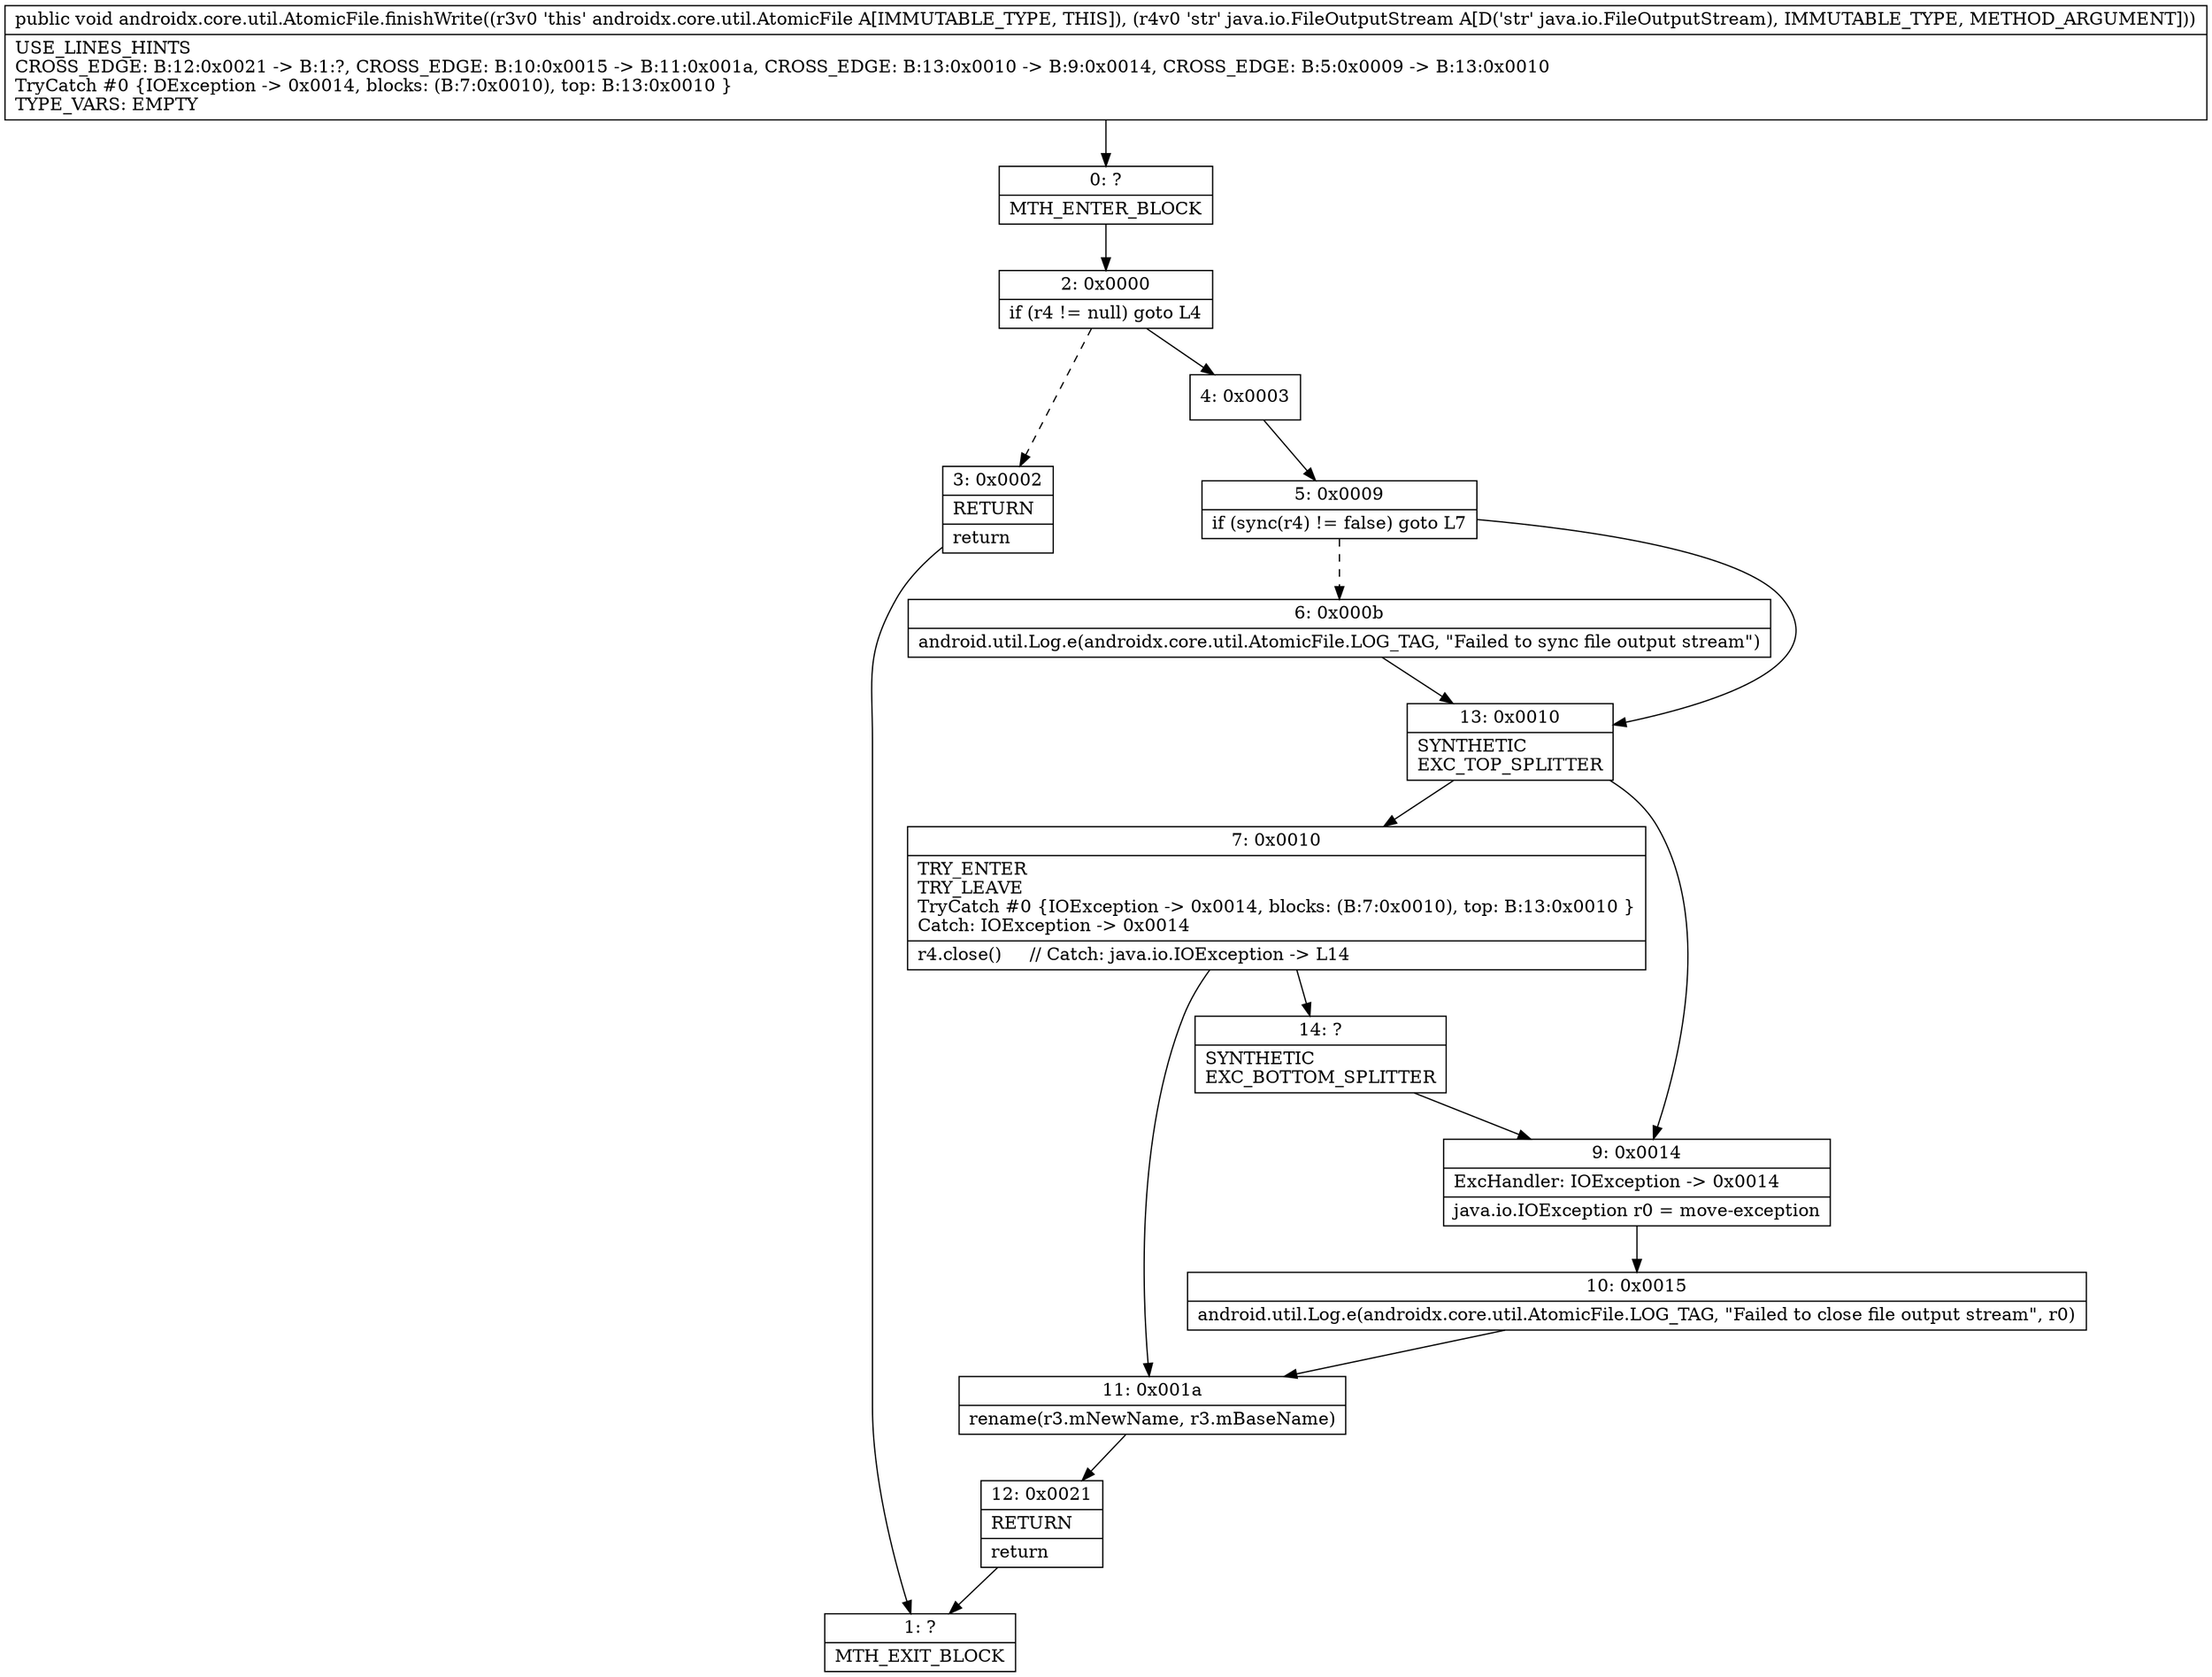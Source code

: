 digraph "CFG forandroidx.core.util.AtomicFile.finishWrite(Ljava\/io\/FileOutputStream;)V" {
Node_0 [shape=record,label="{0\:\ ?|MTH_ENTER_BLOCK\l}"];
Node_2 [shape=record,label="{2\:\ 0x0000|if (r4 != null) goto L4\l}"];
Node_3 [shape=record,label="{3\:\ 0x0002|RETURN\l|return\l}"];
Node_1 [shape=record,label="{1\:\ ?|MTH_EXIT_BLOCK\l}"];
Node_4 [shape=record,label="{4\:\ 0x0003}"];
Node_5 [shape=record,label="{5\:\ 0x0009|if (sync(r4) != false) goto L7\l}"];
Node_6 [shape=record,label="{6\:\ 0x000b|android.util.Log.e(androidx.core.util.AtomicFile.LOG_TAG, \"Failed to sync file output stream\")\l}"];
Node_13 [shape=record,label="{13\:\ 0x0010|SYNTHETIC\lEXC_TOP_SPLITTER\l}"];
Node_7 [shape=record,label="{7\:\ 0x0010|TRY_ENTER\lTRY_LEAVE\lTryCatch #0 \{IOException \-\> 0x0014, blocks: (B:7:0x0010), top: B:13:0x0010 \}\lCatch: IOException \-\> 0x0014\l|r4.close()     \/\/ Catch: java.io.IOException \-\> L14\l}"];
Node_11 [shape=record,label="{11\:\ 0x001a|rename(r3.mNewName, r3.mBaseName)\l}"];
Node_12 [shape=record,label="{12\:\ 0x0021|RETURN\l|return\l}"];
Node_14 [shape=record,label="{14\:\ ?|SYNTHETIC\lEXC_BOTTOM_SPLITTER\l}"];
Node_9 [shape=record,label="{9\:\ 0x0014|ExcHandler: IOException \-\> 0x0014\l|java.io.IOException r0 = move\-exception\l}"];
Node_10 [shape=record,label="{10\:\ 0x0015|android.util.Log.e(androidx.core.util.AtomicFile.LOG_TAG, \"Failed to close file output stream\", r0)\l}"];
MethodNode[shape=record,label="{public void androidx.core.util.AtomicFile.finishWrite((r3v0 'this' androidx.core.util.AtomicFile A[IMMUTABLE_TYPE, THIS]), (r4v0 'str' java.io.FileOutputStream A[D('str' java.io.FileOutputStream), IMMUTABLE_TYPE, METHOD_ARGUMENT]))  | USE_LINES_HINTS\lCROSS_EDGE: B:12:0x0021 \-\> B:1:?, CROSS_EDGE: B:10:0x0015 \-\> B:11:0x001a, CROSS_EDGE: B:13:0x0010 \-\> B:9:0x0014, CROSS_EDGE: B:5:0x0009 \-\> B:13:0x0010\lTryCatch #0 \{IOException \-\> 0x0014, blocks: (B:7:0x0010), top: B:13:0x0010 \}\lTYPE_VARS: EMPTY\l}"];
MethodNode -> Node_0;Node_0 -> Node_2;
Node_2 -> Node_3[style=dashed];
Node_2 -> Node_4;
Node_3 -> Node_1;
Node_4 -> Node_5;
Node_5 -> Node_6[style=dashed];
Node_5 -> Node_13;
Node_6 -> Node_13;
Node_13 -> Node_7;
Node_13 -> Node_9;
Node_7 -> Node_11;
Node_7 -> Node_14;
Node_11 -> Node_12;
Node_12 -> Node_1;
Node_14 -> Node_9;
Node_9 -> Node_10;
Node_10 -> Node_11;
}

